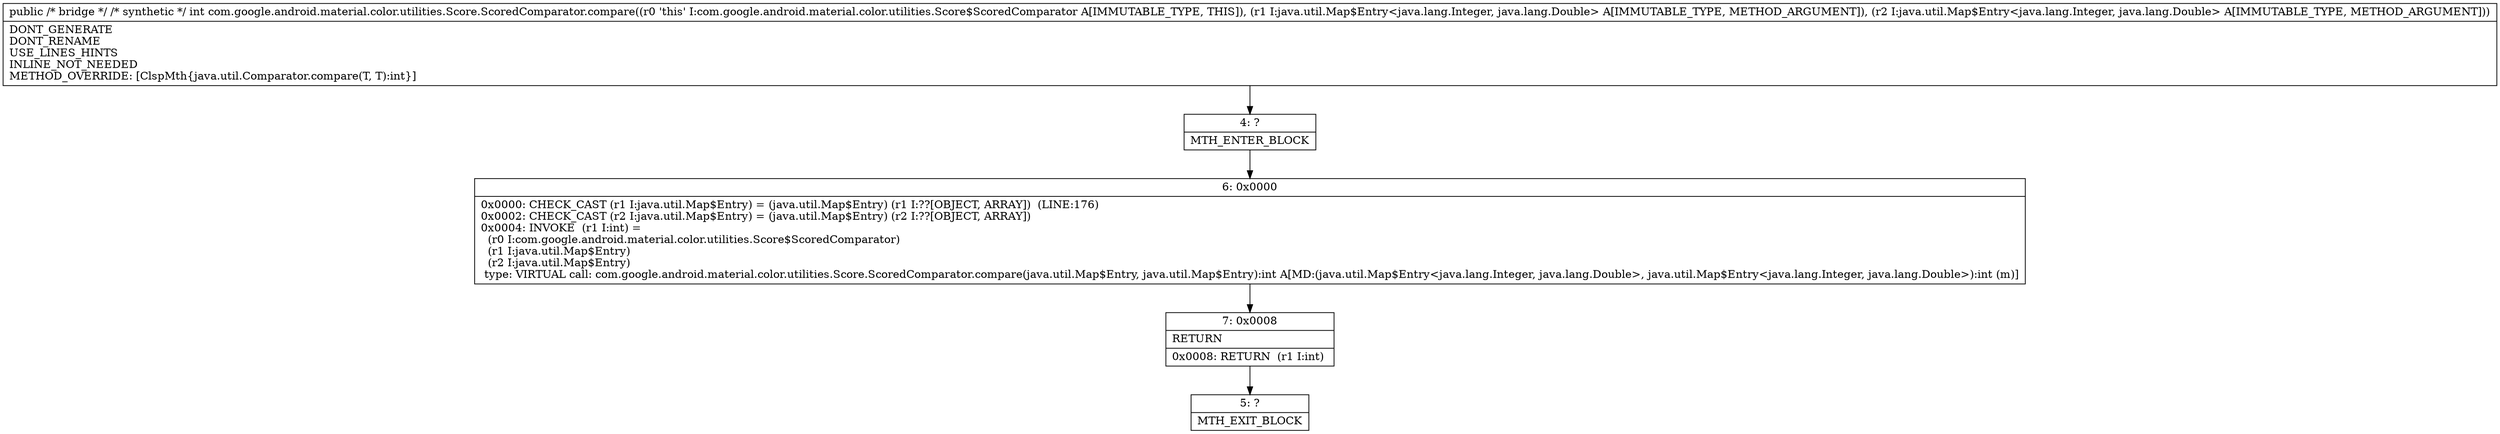 digraph "CFG forcom.google.android.material.color.utilities.Score.ScoredComparator.compare(Ljava\/lang\/Object;Ljava\/lang\/Object;)I" {
Node_4 [shape=record,label="{4\:\ ?|MTH_ENTER_BLOCK\l}"];
Node_6 [shape=record,label="{6\:\ 0x0000|0x0000: CHECK_CAST (r1 I:java.util.Map$Entry) = (java.util.Map$Entry) (r1 I:??[OBJECT, ARRAY])  (LINE:176)\l0x0002: CHECK_CAST (r2 I:java.util.Map$Entry) = (java.util.Map$Entry) (r2 I:??[OBJECT, ARRAY]) \l0x0004: INVOKE  (r1 I:int) = \l  (r0 I:com.google.android.material.color.utilities.Score$ScoredComparator)\l  (r1 I:java.util.Map$Entry)\l  (r2 I:java.util.Map$Entry)\l type: VIRTUAL call: com.google.android.material.color.utilities.Score.ScoredComparator.compare(java.util.Map$Entry, java.util.Map$Entry):int A[MD:(java.util.Map$Entry\<java.lang.Integer, java.lang.Double\>, java.util.Map$Entry\<java.lang.Integer, java.lang.Double\>):int (m)]\l}"];
Node_7 [shape=record,label="{7\:\ 0x0008|RETURN\l|0x0008: RETURN  (r1 I:int) \l}"];
Node_5 [shape=record,label="{5\:\ ?|MTH_EXIT_BLOCK\l}"];
MethodNode[shape=record,label="{public \/* bridge *\/ \/* synthetic *\/ int com.google.android.material.color.utilities.Score.ScoredComparator.compare((r0 'this' I:com.google.android.material.color.utilities.Score$ScoredComparator A[IMMUTABLE_TYPE, THIS]), (r1 I:java.util.Map$Entry\<java.lang.Integer, java.lang.Double\> A[IMMUTABLE_TYPE, METHOD_ARGUMENT]), (r2 I:java.util.Map$Entry\<java.lang.Integer, java.lang.Double\> A[IMMUTABLE_TYPE, METHOD_ARGUMENT]))  | DONT_GENERATE\lDONT_RENAME\lUSE_LINES_HINTS\lINLINE_NOT_NEEDED\lMETHOD_OVERRIDE: [ClspMth\{java.util.Comparator.compare(T, T):int\}]\l}"];
MethodNode -> Node_4;Node_4 -> Node_6;
Node_6 -> Node_7;
Node_7 -> Node_5;
}

